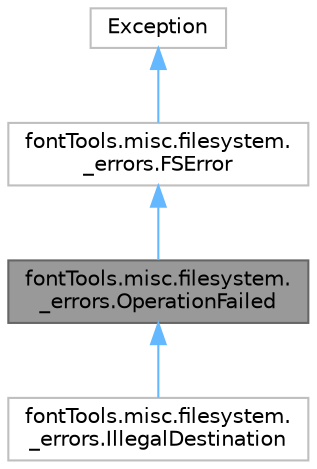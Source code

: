 digraph "fontTools.misc.filesystem._errors.OperationFailed"
{
 // LATEX_PDF_SIZE
  bgcolor="transparent";
  edge [fontname=Helvetica,fontsize=10,labelfontname=Helvetica,labelfontsize=10];
  node [fontname=Helvetica,fontsize=10,shape=box,height=0.2,width=0.4];
  Node1 [id="Node000001",label="fontTools.misc.filesystem.\l_errors.OperationFailed",height=0.2,width=0.4,color="gray40", fillcolor="grey60", style="filled", fontcolor="black",tooltip=" "];
  Node2 -> Node1 [id="edge4_Node000001_Node000002",dir="back",color="steelblue1",style="solid",tooltip=" "];
  Node2 [id="Node000002",label="fontTools.misc.filesystem.\l_errors.FSError",height=0.2,width=0.4,color="grey75", fillcolor="white", style="filled",URL="$d9/d7d/classfontTools_1_1misc_1_1filesystem_1_1__errors_1_1FSError.html",tooltip=" "];
  Node3 -> Node2 [id="edge5_Node000002_Node000003",dir="back",color="steelblue1",style="solid",tooltip=" "];
  Node3 [id="Node000003",label="Exception",height=0.2,width=0.4,color="grey75", fillcolor="white", style="filled",URL="$d4/d67/classException.html",tooltip=" "];
  Node1 -> Node4 [id="edge6_Node000001_Node000004",dir="back",color="steelblue1",style="solid",tooltip=" "];
  Node4 [id="Node000004",label="fontTools.misc.filesystem.\l_errors.IllegalDestination",height=0.2,width=0.4,color="grey75", fillcolor="white", style="filled",URL="$d7/d52/classfontTools_1_1misc_1_1filesystem_1_1__errors_1_1IllegalDestination.html",tooltip=" "];
}
